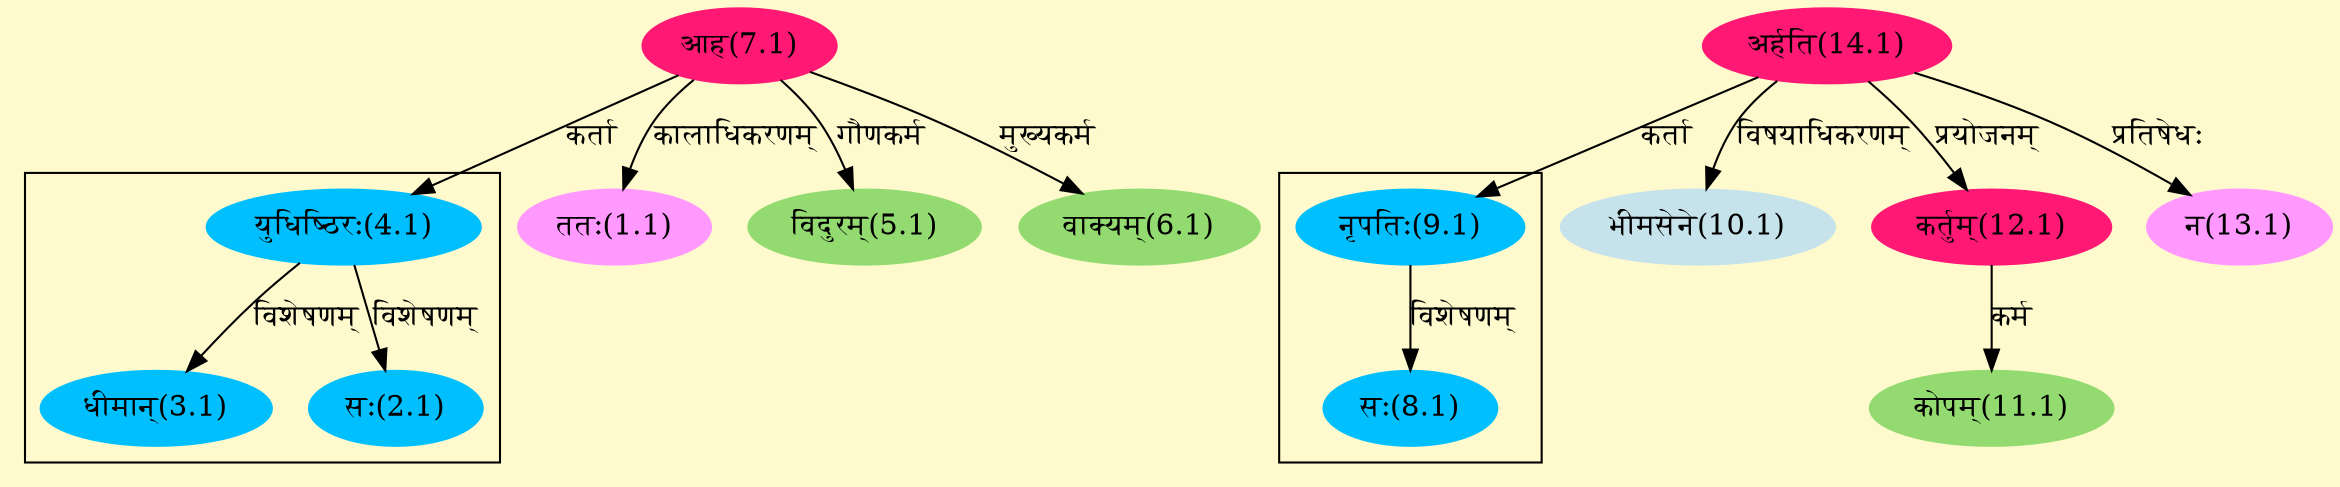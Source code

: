 digraph G{
rankdir=BT;
 compound=true;
 bgcolor="lemonchiffon1";

subgraph cluster_1{
Node2_1 [style=filled, color="#00BFFF" label = "सः(2.1)"]
Node4_1 [style=filled, color="#00BFFF" label = "युधिष्ठिरः(4.1)"]
Node3_1 [style=filled, color="#00BFFF" label = "धीमान्(3.1)"]

}

subgraph cluster_2{
Node8_1 [style=filled, color="#00BFFF" label = "सः(8.1)"]
Node9_1 [style=filled, color="#00BFFF" label = "नृपतिः(9.1)"]

}
Node1_1 [style=filled, color="#FF99FF" label = "ततः(1.1)"]
Node7_1 [style=filled, color="#FF1975" label = "आह(7.1)"]
Node4_1 [style=filled, color="#00BFFF" label = "युधिष्ठिरः(4.1)"]
Node5_1 [style=filled, color="#93DB70" label = "विदुरम्(5.1)"]
Node6_1 [style=filled, color="#93DB70" label = "वाक्यम्(6.1)"]
Node [style=filled, color="" label = "()"]
Node9_1 [style=filled, color="#00BFFF" label = "नृपतिः(9.1)"]
Node14_1 [style=filled, color="#FF1975" label = "अर्हति(14.1)"]
Node10_1 [style=filled, color="#C6E2EB" label = "भीमसेने(10.1)"]
Node11_1 [style=filled, color="#93DB70" label = "कोपम्(11.1)"]
Node12_1 [style=filled, color="#FF1975" label = "कर्तुम्(12.1)"]
Node13_1 [style=filled, color="#FF99FF" label = "न(13.1)"]
/* Start of Relations section */

Node1_1 -> Node7_1 [  label="कालाधिकरणम्"  dir="back" ]
Node2_1 -> Node4_1 [  label="विशेषणम्"  dir="back" ]
Node3_1 -> Node4_1 [  label="विशेषणम्"  dir="back" ]
Node4_1 -> Node7_1 [  label="कर्ता"  dir="back" ]
Node5_1 -> Node7_1 [  label="गौणकर्म"  dir="back" ]
Node6_1 -> Node7_1 [  label="मुख्यकर्म"  dir="back" ]
Node8_1 -> Node9_1 [  label="विशेषणम्"  dir="back" ]
Node9_1 -> Node14_1 [  label="कर्ता"  dir="back" ]
Node10_1 -> Node14_1 [  label="विषयाधिकरणम्"  dir="back" ]
Node11_1 -> Node12_1 [  label="कर्म"  dir="back" ]
Node12_1 -> Node14_1 [  label="प्रयोजनम्"  dir="back" ]
Node13_1 -> Node14_1 [  label="प्रतिषेधः"  dir="back" ]
}
